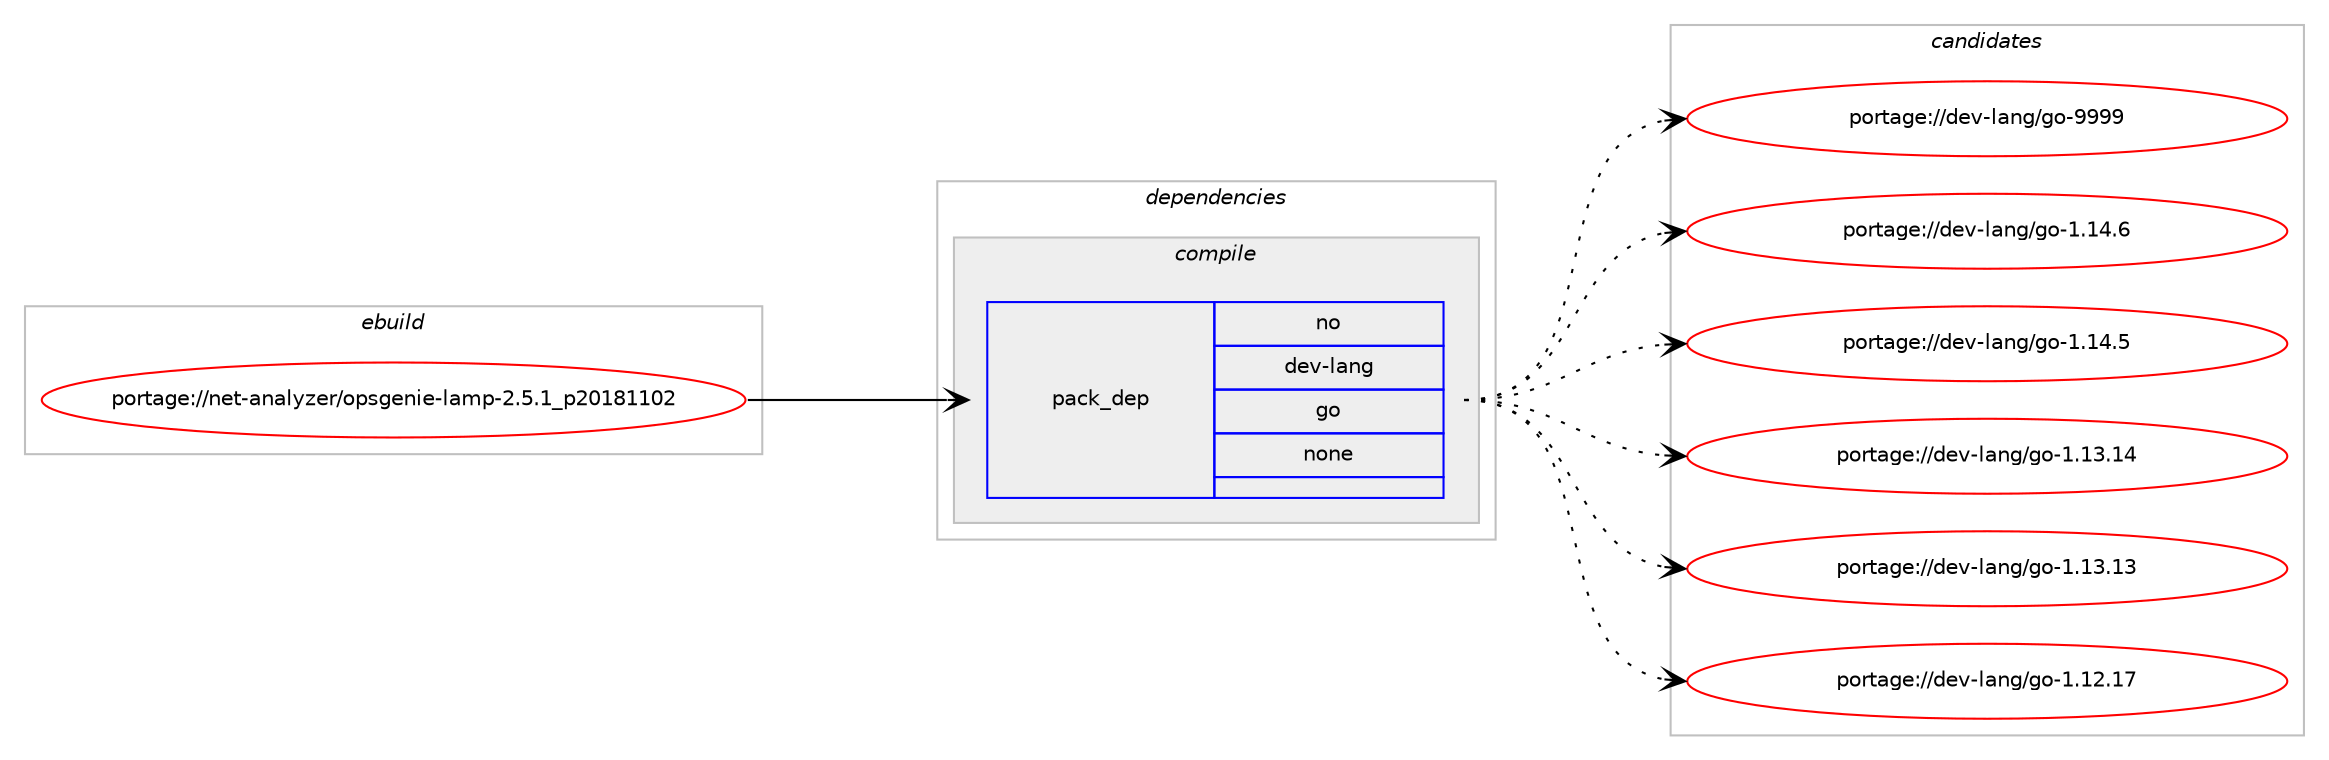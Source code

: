 digraph prolog {

# *************
# Graph options
# *************

newrank=true;
concentrate=true;
compound=true;
graph [rankdir=LR,fontname=Helvetica,fontsize=10,ranksep=1.5];#, ranksep=2.5, nodesep=0.2];
edge  [arrowhead=vee];
node  [fontname=Helvetica,fontsize=10];

# **********
# The ebuild
# **********

subgraph cluster_leftcol {
color=gray;
rank=same;
label=<<i>ebuild</i>>;
id [label="portage://net-analyzer/opsgenie-lamp-2.5.1_p20181102", color=red, width=4, href="../net-analyzer/opsgenie-lamp-2.5.1_p20181102.svg"];
}

# ****************
# The dependencies
# ****************

subgraph cluster_midcol {
color=gray;
label=<<i>dependencies</i>>;
subgraph cluster_compile {
fillcolor="#eeeeee";
style=filled;
label=<<i>compile</i>>;
subgraph pack4248 {
dependency5258 [label=<<TABLE BORDER="0" CELLBORDER="1" CELLSPACING="0" CELLPADDING="4" WIDTH="220"><TR><TD ROWSPAN="6" CELLPADDING="30">pack_dep</TD></TR><TR><TD WIDTH="110">no</TD></TR><TR><TD>dev-lang</TD></TR><TR><TD>go</TD></TR><TR><TD>none</TD></TR><TR><TD></TD></TR></TABLE>>, shape=none, color=blue];
}
id:e -> dependency5258:w [weight=20,style="solid",arrowhead="vee"];
}
subgraph cluster_compileandrun {
fillcolor="#eeeeee";
style=filled;
label=<<i>compile and run</i>>;
}
subgraph cluster_run {
fillcolor="#eeeeee";
style=filled;
label=<<i>run</i>>;
}
}

# **************
# The candidates
# **************

subgraph cluster_choices {
rank=same;
color=gray;
label=<<i>candidates</i>>;

subgraph choice4248 {
color=black;
nodesep=1;
choice1001011184510897110103471031114557575757 [label="portage://dev-lang/go-9999", color=red, width=4,href="../dev-lang/go-9999.svg"];
choice10010111845108971101034710311145494649524654 [label="portage://dev-lang/go-1.14.6", color=red, width=4,href="../dev-lang/go-1.14.6.svg"];
choice10010111845108971101034710311145494649524653 [label="portage://dev-lang/go-1.14.5", color=red, width=4,href="../dev-lang/go-1.14.5.svg"];
choice1001011184510897110103471031114549464951464952 [label="portage://dev-lang/go-1.13.14", color=red, width=4,href="../dev-lang/go-1.13.14.svg"];
choice1001011184510897110103471031114549464951464951 [label="portage://dev-lang/go-1.13.13", color=red, width=4,href="../dev-lang/go-1.13.13.svg"];
choice1001011184510897110103471031114549464950464955 [label="portage://dev-lang/go-1.12.17", color=red, width=4,href="../dev-lang/go-1.12.17.svg"];
dependency5258:e -> choice1001011184510897110103471031114557575757:w [style=dotted,weight="100"];
dependency5258:e -> choice10010111845108971101034710311145494649524654:w [style=dotted,weight="100"];
dependency5258:e -> choice10010111845108971101034710311145494649524653:w [style=dotted,weight="100"];
dependency5258:e -> choice1001011184510897110103471031114549464951464952:w [style=dotted,weight="100"];
dependency5258:e -> choice1001011184510897110103471031114549464951464951:w [style=dotted,weight="100"];
dependency5258:e -> choice1001011184510897110103471031114549464950464955:w [style=dotted,weight="100"];
}
}

}
